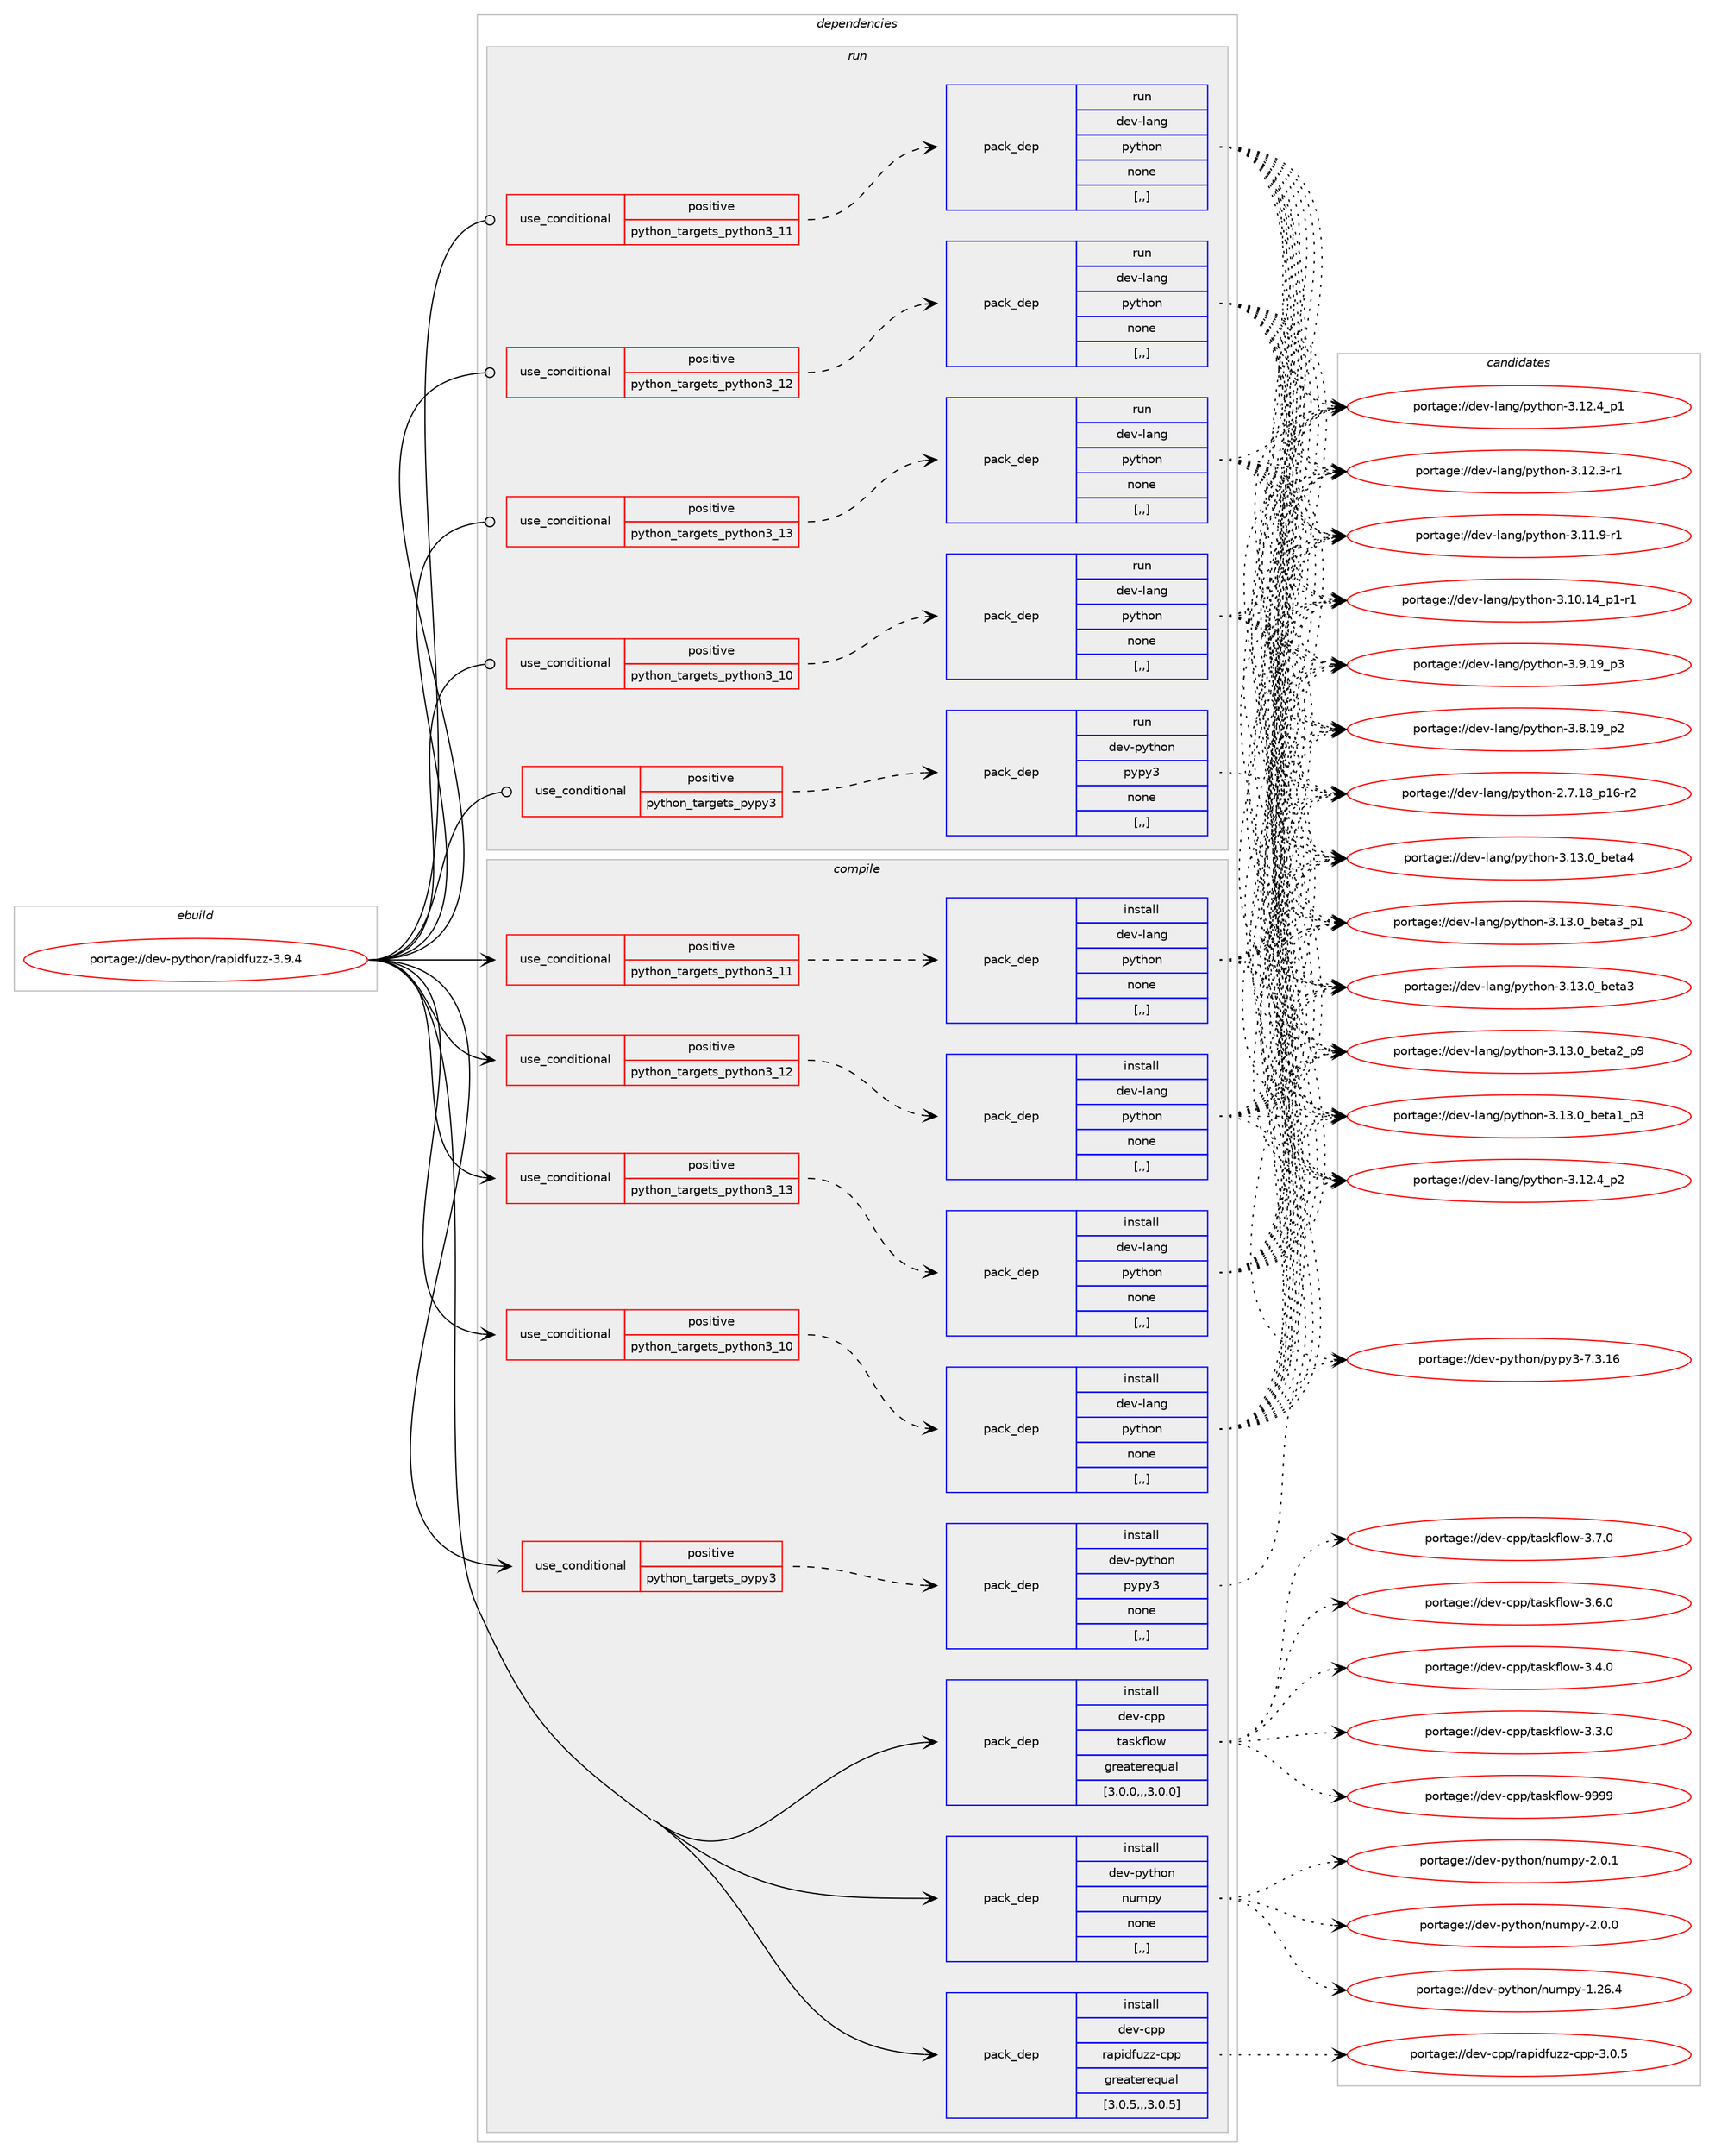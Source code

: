 digraph prolog {

# *************
# Graph options
# *************

newrank=true;
concentrate=true;
compound=true;
graph [rankdir=LR,fontname=Helvetica,fontsize=10,ranksep=1.5];#, ranksep=2.5, nodesep=0.2];
edge  [arrowhead=vee];
node  [fontname=Helvetica,fontsize=10];

# **********
# The ebuild
# **********

subgraph cluster_leftcol {
color=gray;
label=<<i>ebuild</i>>;
id [label="portage://dev-python/rapidfuzz-3.9.4", color=red, width=4, href="../dev-python/rapidfuzz-3.9.4.svg"];
}

# ****************
# The dependencies
# ****************

subgraph cluster_midcol {
color=gray;
label=<<i>dependencies</i>>;
subgraph cluster_compile {
fillcolor="#eeeeee";
style=filled;
label=<<i>compile</i>>;
subgraph cond38896 {
dependency161780 [label=<<TABLE BORDER="0" CELLBORDER="1" CELLSPACING="0" CELLPADDING="4"><TR><TD ROWSPAN="3" CELLPADDING="10">use_conditional</TD></TR><TR><TD>positive</TD></TR><TR><TD>python_targets_pypy3</TD></TR></TABLE>>, shape=none, color=red];
subgraph pack121611 {
dependency161781 [label=<<TABLE BORDER="0" CELLBORDER="1" CELLSPACING="0" CELLPADDING="4" WIDTH="220"><TR><TD ROWSPAN="6" CELLPADDING="30">pack_dep</TD></TR><TR><TD WIDTH="110">install</TD></TR><TR><TD>dev-python</TD></TR><TR><TD>pypy3</TD></TR><TR><TD>none</TD></TR><TR><TD>[,,]</TD></TR></TABLE>>, shape=none, color=blue];
}
dependency161780:e -> dependency161781:w [weight=20,style="dashed",arrowhead="vee"];
}
id:e -> dependency161780:w [weight=20,style="solid",arrowhead="vee"];
subgraph cond38897 {
dependency161782 [label=<<TABLE BORDER="0" CELLBORDER="1" CELLSPACING="0" CELLPADDING="4"><TR><TD ROWSPAN="3" CELLPADDING="10">use_conditional</TD></TR><TR><TD>positive</TD></TR><TR><TD>python_targets_python3_10</TD></TR></TABLE>>, shape=none, color=red];
subgraph pack121612 {
dependency161783 [label=<<TABLE BORDER="0" CELLBORDER="1" CELLSPACING="0" CELLPADDING="4" WIDTH="220"><TR><TD ROWSPAN="6" CELLPADDING="30">pack_dep</TD></TR><TR><TD WIDTH="110">install</TD></TR><TR><TD>dev-lang</TD></TR><TR><TD>python</TD></TR><TR><TD>none</TD></TR><TR><TD>[,,]</TD></TR></TABLE>>, shape=none, color=blue];
}
dependency161782:e -> dependency161783:w [weight=20,style="dashed",arrowhead="vee"];
}
id:e -> dependency161782:w [weight=20,style="solid",arrowhead="vee"];
subgraph cond38898 {
dependency161784 [label=<<TABLE BORDER="0" CELLBORDER="1" CELLSPACING="0" CELLPADDING="4"><TR><TD ROWSPAN="3" CELLPADDING="10">use_conditional</TD></TR><TR><TD>positive</TD></TR><TR><TD>python_targets_python3_11</TD></TR></TABLE>>, shape=none, color=red];
subgraph pack121613 {
dependency161785 [label=<<TABLE BORDER="0" CELLBORDER="1" CELLSPACING="0" CELLPADDING="4" WIDTH="220"><TR><TD ROWSPAN="6" CELLPADDING="30">pack_dep</TD></TR><TR><TD WIDTH="110">install</TD></TR><TR><TD>dev-lang</TD></TR><TR><TD>python</TD></TR><TR><TD>none</TD></TR><TR><TD>[,,]</TD></TR></TABLE>>, shape=none, color=blue];
}
dependency161784:e -> dependency161785:w [weight=20,style="dashed",arrowhead="vee"];
}
id:e -> dependency161784:w [weight=20,style="solid",arrowhead="vee"];
subgraph cond38899 {
dependency161786 [label=<<TABLE BORDER="0" CELLBORDER="1" CELLSPACING="0" CELLPADDING="4"><TR><TD ROWSPAN="3" CELLPADDING="10">use_conditional</TD></TR><TR><TD>positive</TD></TR><TR><TD>python_targets_python3_12</TD></TR></TABLE>>, shape=none, color=red];
subgraph pack121614 {
dependency161787 [label=<<TABLE BORDER="0" CELLBORDER="1" CELLSPACING="0" CELLPADDING="4" WIDTH="220"><TR><TD ROWSPAN="6" CELLPADDING="30">pack_dep</TD></TR><TR><TD WIDTH="110">install</TD></TR><TR><TD>dev-lang</TD></TR><TR><TD>python</TD></TR><TR><TD>none</TD></TR><TR><TD>[,,]</TD></TR></TABLE>>, shape=none, color=blue];
}
dependency161786:e -> dependency161787:w [weight=20,style="dashed",arrowhead="vee"];
}
id:e -> dependency161786:w [weight=20,style="solid",arrowhead="vee"];
subgraph cond38900 {
dependency161788 [label=<<TABLE BORDER="0" CELLBORDER="1" CELLSPACING="0" CELLPADDING="4"><TR><TD ROWSPAN="3" CELLPADDING="10">use_conditional</TD></TR><TR><TD>positive</TD></TR><TR><TD>python_targets_python3_13</TD></TR></TABLE>>, shape=none, color=red];
subgraph pack121615 {
dependency161789 [label=<<TABLE BORDER="0" CELLBORDER="1" CELLSPACING="0" CELLPADDING="4" WIDTH="220"><TR><TD ROWSPAN="6" CELLPADDING="30">pack_dep</TD></TR><TR><TD WIDTH="110">install</TD></TR><TR><TD>dev-lang</TD></TR><TR><TD>python</TD></TR><TR><TD>none</TD></TR><TR><TD>[,,]</TD></TR></TABLE>>, shape=none, color=blue];
}
dependency161788:e -> dependency161789:w [weight=20,style="dashed",arrowhead="vee"];
}
id:e -> dependency161788:w [weight=20,style="solid",arrowhead="vee"];
subgraph pack121616 {
dependency161790 [label=<<TABLE BORDER="0" CELLBORDER="1" CELLSPACING="0" CELLPADDING="4" WIDTH="220"><TR><TD ROWSPAN="6" CELLPADDING="30">pack_dep</TD></TR><TR><TD WIDTH="110">install</TD></TR><TR><TD>dev-cpp</TD></TR><TR><TD>rapidfuzz-cpp</TD></TR><TR><TD>greaterequal</TD></TR><TR><TD>[3.0.5,,,3.0.5]</TD></TR></TABLE>>, shape=none, color=blue];
}
id:e -> dependency161790:w [weight=20,style="solid",arrowhead="vee"];
subgraph pack121617 {
dependency161791 [label=<<TABLE BORDER="0" CELLBORDER="1" CELLSPACING="0" CELLPADDING="4" WIDTH="220"><TR><TD ROWSPAN="6" CELLPADDING="30">pack_dep</TD></TR><TR><TD WIDTH="110">install</TD></TR><TR><TD>dev-cpp</TD></TR><TR><TD>taskflow</TD></TR><TR><TD>greaterequal</TD></TR><TR><TD>[3.0.0,,,3.0.0]</TD></TR></TABLE>>, shape=none, color=blue];
}
id:e -> dependency161791:w [weight=20,style="solid",arrowhead="vee"];
subgraph pack121618 {
dependency161792 [label=<<TABLE BORDER="0" CELLBORDER="1" CELLSPACING="0" CELLPADDING="4" WIDTH="220"><TR><TD ROWSPAN="6" CELLPADDING="30">pack_dep</TD></TR><TR><TD WIDTH="110">install</TD></TR><TR><TD>dev-python</TD></TR><TR><TD>numpy</TD></TR><TR><TD>none</TD></TR><TR><TD>[,,]</TD></TR></TABLE>>, shape=none, color=blue];
}
id:e -> dependency161792:w [weight=20,style="solid",arrowhead="vee"];
}
subgraph cluster_compileandrun {
fillcolor="#eeeeee";
style=filled;
label=<<i>compile and run</i>>;
}
subgraph cluster_run {
fillcolor="#eeeeee";
style=filled;
label=<<i>run</i>>;
subgraph cond38901 {
dependency161793 [label=<<TABLE BORDER="0" CELLBORDER="1" CELLSPACING="0" CELLPADDING="4"><TR><TD ROWSPAN="3" CELLPADDING="10">use_conditional</TD></TR><TR><TD>positive</TD></TR><TR><TD>python_targets_pypy3</TD></TR></TABLE>>, shape=none, color=red];
subgraph pack121619 {
dependency161794 [label=<<TABLE BORDER="0" CELLBORDER="1" CELLSPACING="0" CELLPADDING="4" WIDTH="220"><TR><TD ROWSPAN="6" CELLPADDING="30">pack_dep</TD></TR><TR><TD WIDTH="110">run</TD></TR><TR><TD>dev-python</TD></TR><TR><TD>pypy3</TD></TR><TR><TD>none</TD></TR><TR><TD>[,,]</TD></TR></TABLE>>, shape=none, color=blue];
}
dependency161793:e -> dependency161794:w [weight=20,style="dashed",arrowhead="vee"];
}
id:e -> dependency161793:w [weight=20,style="solid",arrowhead="odot"];
subgraph cond38902 {
dependency161795 [label=<<TABLE BORDER="0" CELLBORDER="1" CELLSPACING="0" CELLPADDING="4"><TR><TD ROWSPAN="3" CELLPADDING="10">use_conditional</TD></TR><TR><TD>positive</TD></TR><TR><TD>python_targets_python3_10</TD></TR></TABLE>>, shape=none, color=red];
subgraph pack121620 {
dependency161796 [label=<<TABLE BORDER="0" CELLBORDER="1" CELLSPACING="0" CELLPADDING="4" WIDTH="220"><TR><TD ROWSPAN="6" CELLPADDING="30">pack_dep</TD></TR><TR><TD WIDTH="110">run</TD></TR><TR><TD>dev-lang</TD></TR><TR><TD>python</TD></TR><TR><TD>none</TD></TR><TR><TD>[,,]</TD></TR></TABLE>>, shape=none, color=blue];
}
dependency161795:e -> dependency161796:w [weight=20,style="dashed",arrowhead="vee"];
}
id:e -> dependency161795:w [weight=20,style="solid",arrowhead="odot"];
subgraph cond38903 {
dependency161797 [label=<<TABLE BORDER="0" CELLBORDER="1" CELLSPACING="0" CELLPADDING="4"><TR><TD ROWSPAN="3" CELLPADDING="10">use_conditional</TD></TR><TR><TD>positive</TD></TR><TR><TD>python_targets_python3_11</TD></TR></TABLE>>, shape=none, color=red];
subgraph pack121621 {
dependency161798 [label=<<TABLE BORDER="0" CELLBORDER="1" CELLSPACING="0" CELLPADDING="4" WIDTH="220"><TR><TD ROWSPAN="6" CELLPADDING="30">pack_dep</TD></TR><TR><TD WIDTH="110">run</TD></TR><TR><TD>dev-lang</TD></TR><TR><TD>python</TD></TR><TR><TD>none</TD></TR><TR><TD>[,,]</TD></TR></TABLE>>, shape=none, color=blue];
}
dependency161797:e -> dependency161798:w [weight=20,style="dashed",arrowhead="vee"];
}
id:e -> dependency161797:w [weight=20,style="solid",arrowhead="odot"];
subgraph cond38904 {
dependency161799 [label=<<TABLE BORDER="0" CELLBORDER="1" CELLSPACING="0" CELLPADDING="4"><TR><TD ROWSPAN="3" CELLPADDING="10">use_conditional</TD></TR><TR><TD>positive</TD></TR><TR><TD>python_targets_python3_12</TD></TR></TABLE>>, shape=none, color=red];
subgraph pack121622 {
dependency161800 [label=<<TABLE BORDER="0" CELLBORDER="1" CELLSPACING="0" CELLPADDING="4" WIDTH="220"><TR><TD ROWSPAN="6" CELLPADDING="30">pack_dep</TD></TR><TR><TD WIDTH="110">run</TD></TR><TR><TD>dev-lang</TD></TR><TR><TD>python</TD></TR><TR><TD>none</TD></TR><TR><TD>[,,]</TD></TR></TABLE>>, shape=none, color=blue];
}
dependency161799:e -> dependency161800:w [weight=20,style="dashed",arrowhead="vee"];
}
id:e -> dependency161799:w [weight=20,style="solid",arrowhead="odot"];
subgraph cond38905 {
dependency161801 [label=<<TABLE BORDER="0" CELLBORDER="1" CELLSPACING="0" CELLPADDING="4"><TR><TD ROWSPAN="3" CELLPADDING="10">use_conditional</TD></TR><TR><TD>positive</TD></TR><TR><TD>python_targets_python3_13</TD></TR></TABLE>>, shape=none, color=red];
subgraph pack121623 {
dependency161802 [label=<<TABLE BORDER="0" CELLBORDER="1" CELLSPACING="0" CELLPADDING="4" WIDTH="220"><TR><TD ROWSPAN="6" CELLPADDING="30">pack_dep</TD></TR><TR><TD WIDTH="110">run</TD></TR><TR><TD>dev-lang</TD></TR><TR><TD>python</TD></TR><TR><TD>none</TD></TR><TR><TD>[,,]</TD></TR></TABLE>>, shape=none, color=blue];
}
dependency161801:e -> dependency161802:w [weight=20,style="dashed",arrowhead="vee"];
}
id:e -> dependency161801:w [weight=20,style="solid",arrowhead="odot"];
}
}

# **************
# The candidates
# **************

subgraph cluster_choices {
rank=same;
color=gray;
label=<<i>candidates</i>>;

subgraph choice121611 {
color=black;
nodesep=1;
choice10010111845112121116104111110471121211121215145554651464954 [label="portage://dev-python/pypy3-7.3.16", color=red, width=4,href="../dev-python/pypy3-7.3.16.svg"];
dependency161781:e -> choice10010111845112121116104111110471121211121215145554651464954:w [style=dotted,weight="100"];
}
subgraph choice121612 {
color=black;
nodesep=1;
choice1001011184510897110103471121211161041111104551464951464895981011169752 [label="portage://dev-lang/python-3.13.0_beta4", color=red, width=4,href="../dev-lang/python-3.13.0_beta4.svg"];
choice10010111845108971101034711212111610411111045514649514648959810111697519511249 [label="portage://dev-lang/python-3.13.0_beta3_p1", color=red, width=4,href="../dev-lang/python-3.13.0_beta3_p1.svg"];
choice1001011184510897110103471121211161041111104551464951464895981011169751 [label="portage://dev-lang/python-3.13.0_beta3", color=red, width=4,href="../dev-lang/python-3.13.0_beta3.svg"];
choice10010111845108971101034711212111610411111045514649514648959810111697509511257 [label="portage://dev-lang/python-3.13.0_beta2_p9", color=red, width=4,href="../dev-lang/python-3.13.0_beta2_p9.svg"];
choice10010111845108971101034711212111610411111045514649514648959810111697499511251 [label="portage://dev-lang/python-3.13.0_beta1_p3", color=red, width=4,href="../dev-lang/python-3.13.0_beta1_p3.svg"];
choice100101118451089711010347112121116104111110455146495046529511250 [label="portage://dev-lang/python-3.12.4_p2", color=red, width=4,href="../dev-lang/python-3.12.4_p2.svg"];
choice100101118451089711010347112121116104111110455146495046529511249 [label="portage://dev-lang/python-3.12.4_p1", color=red, width=4,href="../dev-lang/python-3.12.4_p1.svg"];
choice100101118451089711010347112121116104111110455146495046514511449 [label="portage://dev-lang/python-3.12.3-r1", color=red, width=4,href="../dev-lang/python-3.12.3-r1.svg"];
choice100101118451089711010347112121116104111110455146494946574511449 [label="portage://dev-lang/python-3.11.9-r1", color=red, width=4,href="../dev-lang/python-3.11.9-r1.svg"];
choice100101118451089711010347112121116104111110455146494846495295112494511449 [label="portage://dev-lang/python-3.10.14_p1-r1", color=red, width=4,href="../dev-lang/python-3.10.14_p1-r1.svg"];
choice100101118451089711010347112121116104111110455146574649579511251 [label="portage://dev-lang/python-3.9.19_p3", color=red, width=4,href="../dev-lang/python-3.9.19_p3.svg"];
choice100101118451089711010347112121116104111110455146564649579511250 [label="portage://dev-lang/python-3.8.19_p2", color=red, width=4,href="../dev-lang/python-3.8.19_p2.svg"];
choice100101118451089711010347112121116104111110455046554649569511249544511450 [label="portage://dev-lang/python-2.7.18_p16-r2", color=red, width=4,href="../dev-lang/python-2.7.18_p16-r2.svg"];
dependency161783:e -> choice1001011184510897110103471121211161041111104551464951464895981011169752:w [style=dotted,weight="100"];
dependency161783:e -> choice10010111845108971101034711212111610411111045514649514648959810111697519511249:w [style=dotted,weight="100"];
dependency161783:e -> choice1001011184510897110103471121211161041111104551464951464895981011169751:w [style=dotted,weight="100"];
dependency161783:e -> choice10010111845108971101034711212111610411111045514649514648959810111697509511257:w [style=dotted,weight="100"];
dependency161783:e -> choice10010111845108971101034711212111610411111045514649514648959810111697499511251:w [style=dotted,weight="100"];
dependency161783:e -> choice100101118451089711010347112121116104111110455146495046529511250:w [style=dotted,weight="100"];
dependency161783:e -> choice100101118451089711010347112121116104111110455146495046529511249:w [style=dotted,weight="100"];
dependency161783:e -> choice100101118451089711010347112121116104111110455146495046514511449:w [style=dotted,weight="100"];
dependency161783:e -> choice100101118451089711010347112121116104111110455146494946574511449:w [style=dotted,weight="100"];
dependency161783:e -> choice100101118451089711010347112121116104111110455146494846495295112494511449:w [style=dotted,weight="100"];
dependency161783:e -> choice100101118451089711010347112121116104111110455146574649579511251:w [style=dotted,weight="100"];
dependency161783:e -> choice100101118451089711010347112121116104111110455146564649579511250:w [style=dotted,weight="100"];
dependency161783:e -> choice100101118451089711010347112121116104111110455046554649569511249544511450:w [style=dotted,weight="100"];
}
subgraph choice121613 {
color=black;
nodesep=1;
choice1001011184510897110103471121211161041111104551464951464895981011169752 [label="portage://dev-lang/python-3.13.0_beta4", color=red, width=4,href="../dev-lang/python-3.13.0_beta4.svg"];
choice10010111845108971101034711212111610411111045514649514648959810111697519511249 [label="portage://dev-lang/python-3.13.0_beta3_p1", color=red, width=4,href="../dev-lang/python-3.13.0_beta3_p1.svg"];
choice1001011184510897110103471121211161041111104551464951464895981011169751 [label="portage://dev-lang/python-3.13.0_beta3", color=red, width=4,href="../dev-lang/python-3.13.0_beta3.svg"];
choice10010111845108971101034711212111610411111045514649514648959810111697509511257 [label="portage://dev-lang/python-3.13.0_beta2_p9", color=red, width=4,href="../dev-lang/python-3.13.0_beta2_p9.svg"];
choice10010111845108971101034711212111610411111045514649514648959810111697499511251 [label="portage://dev-lang/python-3.13.0_beta1_p3", color=red, width=4,href="../dev-lang/python-3.13.0_beta1_p3.svg"];
choice100101118451089711010347112121116104111110455146495046529511250 [label="portage://dev-lang/python-3.12.4_p2", color=red, width=4,href="../dev-lang/python-3.12.4_p2.svg"];
choice100101118451089711010347112121116104111110455146495046529511249 [label="portage://dev-lang/python-3.12.4_p1", color=red, width=4,href="../dev-lang/python-3.12.4_p1.svg"];
choice100101118451089711010347112121116104111110455146495046514511449 [label="portage://dev-lang/python-3.12.3-r1", color=red, width=4,href="../dev-lang/python-3.12.3-r1.svg"];
choice100101118451089711010347112121116104111110455146494946574511449 [label="portage://dev-lang/python-3.11.9-r1", color=red, width=4,href="../dev-lang/python-3.11.9-r1.svg"];
choice100101118451089711010347112121116104111110455146494846495295112494511449 [label="portage://dev-lang/python-3.10.14_p1-r1", color=red, width=4,href="../dev-lang/python-3.10.14_p1-r1.svg"];
choice100101118451089711010347112121116104111110455146574649579511251 [label="portage://dev-lang/python-3.9.19_p3", color=red, width=4,href="../dev-lang/python-3.9.19_p3.svg"];
choice100101118451089711010347112121116104111110455146564649579511250 [label="portage://dev-lang/python-3.8.19_p2", color=red, width=4,href="../dev-lang/python-3.8.19_p2.svg"];
choice100101118451089711010347112121116104111110455046554649569511249544511450 [label="portage://dev-lang/python-2.7.18_p16-r2", color=red, width=4,href="../dev-lang/python-2.7.18_p16-r2.svg"];
dependency161785:e -> choice1001011184510897110103471121211161041111104551464951464895981011169752:w [style=dotted,weight="100"];
dependency161785:e -> choice10010111845108971101034711212111610411111045514649514648959810111697519511249:w [style=dotted,weight="100"];
dependency161785:e -> choice1001011184510897110103471121211161041111104551464951464895981011169751:w [style=dotted,weight="100"];
dependency161785:e -> choice10010111845108971101034711212111610411111045514649514648959810111697509511257:w [style=dotted,weight="100"];
dependency161785:e -> choice10010111845108971101034711212111610411111045514649514648959810111697499511251:w [style=dotted,weight="100"];
dependency161785:e -> choice100101118451089711010347112121116104111110455146495046529511250:w [style=dotted,weight="100"];
dependency161785:e -> choice100101118451089711010347112121116104111110455146495046529511249:w [style=dotted,weight="100"];
dependency161785:e -> choice100101118451089711010347112121116104111110455146495046514511449:w [style=dotted,weight="100"];
dependency161785:e -> choice100101118451089711010347112121116104111110455146494946574511449:w [style=dotted,weight="100"];
dependency161785:e -> choice100101118451089711010347112121116104111110455146494846495295112494511449:w [style=dotted,weight="100"];
dependency161785:e -> choice100101118451089711010347112121116104111110455146574649579511251:w [style=dotted,weight="100"];
dependency161785:e -> choice100101118451089711010347112121116104111110455146564649579511250:w [style=dotted,weight="100"];
dependency161785:e -> choice100101118451089711010347112121116104111110455046554649569511249544511450:w [style=dotted,weight="100"];
}
subgraph choice121614 {
color=black;
nodesep=1;
choice1001011184510897110103471121211161041111104551464951464895981011169752 [label="portage://dev-lang/python-3.13.0_beta4", color=red, width=4,href="../dev-lang/python-3.13.0_beta4.svg"];
choice10010111845108971101034711212111610411111045514649514648959810111697519511249 [label="portage://dev-lang/python-3.13.0_beta3_p1", color=red, width=4,href="../dev-lang/python-3.13.0_beta3_p1.svg"];
choice1001011184510897110103471121211161041111104551464951464895981011169751 [label="portage://dev-lang/python-3.13.0_beta3", color=red, width=4,href="../dev-lang/python-3.13.0_beta3.svg"];
choice10010111845108971101034711212111610411111045514649514648959810111697509511257 [label="portage://dev-lang/python-3.13.0_beta2_p9", color=red, width=4,href="../dev-lang/python-3.13.0_beta2_p9.svg"];
choice10010111845108971101034711212111610411111045514649514648959810111697499511251 [label="portage://dev-lang/python-3.13.0_beta1_p3", color=red, width=4,href="../dev-lang/python-3.13.0_beta1_p3.svg"];
choice100101118451089711010347112121116104111110455146495046529511250 [label="portage://dev-lang/python-3.12.4_p2", color=red, width=4,href="../dev-lang/python-3.12.4_p2.svg"];
choice100101118451089711010347112121116104111110455146495046529511249 [label="portage://dev-lang/python-3.12.4_p1", color=red, width=4,href="../dev-lang/python-3.12.4_p1.svg"];
choice100101118451089711010347112121116104111110455146495046514511449 [label="portage://dev-lang/python-3.12.3-r1", color=red, width=4,href="../dev-lang/python-3.12.3-r1.svg"];
choice100101118451089711010347112121116104111110455146494946574511449 [label="portage://dev-lang/python-3.11.9-r1", color=red, width=4,href="../dev-lang/python-3.11.9-r1.svg"];
choice100101118451089711010347112121116104111110455146494846495295112494511449 [label="portage://dev-lang/python-3.10.14_p1-r1", color=red, width=4,href="../dev-lang/python-3.10.14_p1-r1.svg"];
choice100101118451089711010347112121116104111110455146574649579511251 [label="portage://dev-lang/python-3.9.19_p3", color=red, width=4,href="../dev-lang/python-3.9.19_p3.svg"];
choice100101118451089711010347112121116104111110455146564649579511250 [label="portage://dev-lang/python-3.8.19_p2", color=red, width=4,href="../dev-lang/python-3.8.19_p2.svg"];
choice100101118451089711010347112121116104111110455046554649569511249544511450 [label="portage://dev-lang/python-2.7.18_p16-r2", color=red, width=4,href="../dev-lang/python-2.7.18_p16-r2.svg"];
dependency161787:e -> choice1001011184510897110103471121211161041111104551464951464895981011169752:w [style=dotted,weight="100"];
dependency161787:e -> choice10010111845108971101034711212111610411111045514649514648959810111697519511249:w [style=dotted,weight="100"];
dependency161787:e -> choice1001011184510897110103471121211161041111104551464951464895981011169751:w [style=dotted,weight="100"];
dependency161787:e -> choice10010111845108971101034711212111610411111045514649514648959810111697509511257:w [style=dotted,weight="100"];
dependency161787:e -> choice10010111845108971101034711212111610411111045514649514648959810111697499511251:w [style=dotted,weight="100"];
dependency161787:e -> choice100101118451089711010347112121116104111110455146495046529511250:w [style=dotted,weight="100"];
dependency161787:e -> choice100101118451089711010347112121116104111110455146495046529511249:w [style=dotted,weight="100"];
dependency161787:e -> choice100101118451089711010347112121116104111110455146495046514511449:w [style=dotted,weight="100"];
dependency161787:e -> choice100101118451089711010347112121116104111110455146494946574511449:w [style=dotted,weight="100"];
dependency161787:e -> choice100101118451089711010347112121116104111110455146494846495295112494511449:w [style=dotted,weight="100"];
dependency161787:e -> choice100101118451089711010347112121116104111110455146574649579511251:w [style=dotted,weight="100"];
dependency161787:e -> choice100101118451089711010347112121116104111110455146564649579511250:w [style=dotted,weight="100"];
dependency161787:e -> choice100101118451089711010347112121116104111110455046554649569511249544511450:w [style=dotted,weight="100"];
}
subgraph choice121615 {
color=black;
nodesep=1;
choice1001011184510897110103471121211161041111104551464951464895981011169752 [label="portage://dev-lang/python-3.13.0_beta4", color=red, width=4,href="../dev-lang/python-3.13.0_beta4.svg"];
choice10010111845108971101034711212111610411111045514649514648959810111697519511249 [label="portage://dev-lang/python-3.13.0_beta3_p1", color=red, width=4,href="../dev-lang/python-3.13.0_beta3_p1.svg"];
choice1001011184510897110103471121211161041111104551464951464895981011169751 [label="portage://dev-lang/python-3.13.0_beta3", color=red, width=4,href="../dev-lang/python-3.13.0_beta3.svg"];
choice10010111845108971101034711212111610411111045514649514648959810111697509511257 [label="portage://dev-lang/python-3.13.0_beta2_p9", color=red, width=4,href="../dev-lang/python-3.13.0_beta2_p9.svg"];
choice10010111845108971101034711212111610411111045514649514648959810111697499511251 [label="portage://dev-lang/python-3.13.0_beta1_p3", color=red, width=4,href="../dev-lang/python-3.13.0_beta1_p3.svg"];
choice100101118451089711010347112121116104111110455146495046529511250 [label="portage://dev-lang/python-3.12.4_p2", color=red, width=4,href="../dev-lang/python-3.12.4_p2.svg"];
choice100101118451089711010347112121116104111110455146495046529511249 [label="portage://dev-lang/python-3.12.4_p1", color=red, width=4,href="../dev-lang/python-3.12.4_p1.svg"];
choice100101118451089711010347112121116104111110455146495046514511449 [label="portage://dev-lang/python-3.12.3-r1", color=red, width=4,href="../dev-lang/python-3.12.3-r1.svg"];
choice100101118451089711010347112121116104111110455146494946574511449 [label="portage://dev-lang/python-3.11.9-r1", color=red, width=4,href="../dev-lang/python-3.11.9-r1.svg"];
choice100101118451089711010347112121116104111110455146494846495295112494511449 [label="portage://dev-lang/python-3.10.14_p1-r1", color=red, width=4,href="../dev-lang/python-3.10.14_p1-r1.svg"];
choice100101118451089711010347112121116104111110455146574649579511251 [label="portage://dev-lang/python-3.9.19_p3", color=red, width=4,href="../dev-lang/python-3.9.19_p3.svg"];
choice100101118451089711010347112121116104111110455146564649579511250 [label="portage://dev-lang/python-3.8.19_p2", color=red, width=4,href="../dev-lang/python-3.8.19_p2.svg"];
choice100101118451089711010347112121116104111110455046554649569511249544511450 [label="portage://dev-lang/python-2.7.18_p16-r2", color=red, width=4,href="../dev-lang/python-2.7.18_p16-r2.svg"];
dependency161789:e -> choice1001011184510897110103471121211161041111104551464951464895981011169752:w [style=dotted,weight="100"];
dependency161789:e -> choice10010111845108971101034711212111610411111045514649514648959810111697519511249:w [style=dotted,weight="100"];
dependency161789:e -> choice1001011184510897110103471121211161041111104551464951464895981011169751:w [style=dotted,weight="100"];
dependency161789:e -> choice10010111845108971101034711212111610411111045514649514648959810111697509511257:w [style=dotted,weight="100"];
dependency161789:e -> choice10010111845108971101034711212111610411111045514649514648959810111697499511251:w [style=dotted,weight="100"];
dependency161789:e -> choice100101118451089711010347112121116104111110455146495046529511250:w [style=dotted,weight="100"];
dependency161789:e -> choice100101118451089711010347112121116104111110455146495046529511249:w [style=dotted,weight="100"];
dependency161789:e -> choice100101118451089711010347112121116104111110455146495046514511449:w [style=dotted,weight="100"];
dependency161789:e -> choice100101118451089711010347112121116104111110455146494946574511449:w [style=dotted,weight="100"];
dependency161789:e -> choice100101118451089711010347112121116104111110455146494846495295112494511449:w [style=dotted,weight="100"];
dependency161789:e -> choice100101118451089711010347112121116104111110455146574649579511251:w [style=dotted,weight="100"];
dependency161789:e -> choice100101118451089711010347112121116104111110455146564649579511250:w [style=dotted,weight="100"];
dependency161789:e -> choice100101118451089711010347112121116104111110455046554649569511249544511450:w [style=dotted,weight="100"];
}
subgraph choice121616 {
color=black;
nodesep=1;
choice100101118459911211247114971121051001021171221224599112112455146484653 [label="portage://dev-cpp/rapidfuzz-cpp-3.0.5", color=red, width=4,href="../dev-cpp/rapidfuzz-cpp-3.0.5.svg"];
dependency161790:e -> choice100101118459911211247114971121051001021171221224599112112455146484653:w [style=dotted,weight="100"];
}
subgraph choice121617 {
color=black;
nodesep=1;
choice100101118459911211247116971151071021081111194557575757 [label="portage://dev-cpp/taskflow-9999", color=red, width=4,href="../dev-cpp/taskflow-9999.svg"];
choice10010111845991121124711697115107102108111119455146554648 [label="portage://dev-cpp/taskflow-3.7.0", color=red, width=4,href="../dev-cpp/taskflow-3.7.0.svg"];
choice10010111845991121124711697115107102108111119455146544648 [label="portage://dev-cpp/taskflow-3.6.0", color=red, width=4,href="../dev-cpp/taskflow-3.6.0.svg"];
choice10010111845991121124711697115107102108111119455146524648 [label="portage://dev-cpp/taskflow-3.4.0", color=red, width=4,href="../dev-cpp/taskflow-3.4.0.svg"];
choice10010111845991121124711697115107102108111119455146514648 [label="portage://dev-cpp/taskflow-3.3.0", color=red, width=4,href="../dev-cpp/taskflow-3.3.0.svg"];
dependency161791:e -> choice100101118459911211247116971151071021081111194557575757:w [style=dotted,weight="100"];
dependency161791:e -> choice10010111845991121124711697115107102108111119455146554648:w [style=dotted,weight="100"];
dependency161791:e -> choice10010111845991121124711697115107102108111119455146544648:w [style=dotted,weight="100"];
dependency161791:e -> choice10010111845991121124711697115107102108111119455146524648:w [style=dotted,weight="100"];
dependency161791:e -> choice10010111845991121124711697115107102108111119455146514648:w [style=dotted,weight="100"];
}
subgraph choice121618 {
color=black;
nodesep=1;
choice1001011184511212111610411111047110117109112121455046484649 [label="portage://dev-python/numpy-2.0.1", color=red, width=4,href="../dev-python/numpy-2.0.1.svg"];
choice1001011184511212111610411111047110117109112121455046484648 [label="portage://dev-python/numpy-2.0.0", color=red, width=4,href="../dev-python/numpy-2.0.0.svg"];
choice100101118451121211161041111104711011710911212145494650544652 [label="portage://dev-python/numpy-1.26.4", color=red, width=4,href="../dev-python/numpy-1.26.4.svg"];
dependency161792:e -> choice1001011184511212111610411111047110117109112121455046484649:w [style=dotted,weight="100"];
dependency161792:e -> choice1001011184511212111610411111047110117109112121455046484648:w [style=dotted,weight="100"];
dependency161792:e -> choice100101118451121211161041111104711011710911212145494650544652:w [style=dotted,weight="100"];
}
subgraph choice121619 {
color=black;
nodesep=1;
choice10010111845112121116104111110471121211121215145554651464954 [label="portage://dev-python/pypy3-7.3.16", color=red, width=4,href="../dev-python/pypy3-7.3.16.svg"];
dependency161794:e -> choice10010111845112121116104111110471121211121215145554651464954:w [style=dotted,weight="100"];
}
subgraph choice121620 {
color=black;
nodesep=1;
choice1001011184510897110103471121211161041111104551464951464895981011169752 [label="portage://dev-lang/python-3.13.0_beta4", color=red, width=4,href="../dev-lang/python-3.13.0_beta4.svg"];
choice10010111845108971101034711212111610411111045514649514648959810111697519511249 [label="portage://dev-lang/python-3.13.0_beta3_p1", color=red, width=4,href="../dev-lang/python-3.13.0_beta3_p1.svg"];
choice1001011184510897110103471121211161041111104551464951464895981011169751 [label="portage://dev-lang/python-3.13.0_beta3", color=red, width=4,href="../dev-lang/python-3.13.0_beta3.svg"];
choice10010111845108971101034711212111610411111045514649514648959810111697509511257 [label="portage://dev-lang/python-3.13.0_beta2_p9", color=red, width=4,href="../dev-lang/python-3.13.0_beta2_p9.svg"];
choice10010111845108971101034711212111610411111045514649514648959810111697499511251 [label="portage://dev-lang/python-3.13.0_beta1_p3", color=red, width=4,href="../dev-lang/python-3.13.0_beta1_p3.svg"];
choice100101118451089711010347112121116104111110455146495046529511250 [label="portage://dev-lang/python-3.12.4_p2", color=red, width=4,href="../dev-lang/python-3.12.4_p2.svg"];
choice100101118451089711010347112121116104111110455146495046529511249 [label="portage://dev-lang/python-3.12.4_p1", color=red, width=4,href="../dev-lang/python-3.12.4_p1.svg"];
choice100101118451089711010347112121116104111110455146495046514511449 [label="portage://dev-lang/python-3.12.3-r1", color=red, width=4,href="../dev-lang/python-3.12.3-r1.svg"];
choice100101118451089711010347112121116104111110455146494946574511449 [label="portage://dev-lang/python-3.11.9-r1", color=red, width=4,href="../dev-lang/python-3.11.9-r1.svg"];
choice100101118451089711010347112121116104111110455146494846495295112494511449 [label="portage://dev-lang/python-3.10.14_p1-r1", color=red, width=4,href="../dev-lang/python-3.10.14_p1-r1.svg"];
choice100101118451089711010347112121116104111110455146574649579511251 [label="portage://dev-lang/python-3.9.19_p3", color=red, width=4,href="../dev-lang/python-3.9.19_p3.svg"];
choice100101118451089711010347112121116104111110455146564649579511250 [label="portage://dev-lang/python-3.8.19_p2", color=red, width=4,href="../dev-lang/python-3.8.19_p2.svg"];
choice100101118451089711010347112121116104111110455046554649569511249544511450 [label="portage://dev-lang/python-2.7.18_p16-r2", color=red, width=4,href="../dev-lang/python-2.7.18_p16-r2.svg"];
dependency161796:e -> choice1001011184510897110103471121211161041111104551464951464895981011169752:w [style=dotted,weight="100"];
dependency161796:e -> choice10010111845108971101034711212111610411111045514649514648959810111697519511249:w [style=dotted,weight="100"];
dependency161796:e -> choice1001011184510897110103471121211161041111104551464951464895981011169751:w [style=dotted,weight="100"];
dependency161796:e -> choice10010111845108971101034711212111610411111045514649514648959810111697509511257:w [style=dotted,weight="100"];
dependency161796:e -> choice10010111845108971101034711212111610411111045514649514648959810111697499511251:w [style=dotted,weight="100"];
dependency161796:e -> choice100101118451089711010347112121116104111110455146495046529511250:w [style=dotted,weight="100"];
dependency161796:e -> choice100101118451089711010347112121116104111110455146495046529511249:w [style=dotted,weight="100"];
dependency161796:e -> choice100101118451089711010347112121116104111110455146495046514511449:w [style=dotted,weight="100"];
dependency161796:e -> choice100101118451089711010347112121116104111110455146494946574511449:w [style=dotted,weight="100"];
dependency161796:e -> choice100101118451089711010347112121116104111110455146494846495295112494511449:w [style=dotted,weight="100"];
dependency161796:e -> choice100101118451089711010347112121116104111110455146574649579511251:w [style=dotted,weight="100"];
dependency161796:e -> choice100101118451089711010347112121116104111110455146564649579511250:w [style=dotted,weight="100"];
dependency161796:e -> choice100101118451089711010347112121116104111110455046554649569511249544511450:w [style=dotted,weight="100"];
}
subgraph choice121621 {
color=black;
nodesep=1;
choice1001011184510897110103471121211161041111104551464951464895981011169752 [label="portage://dev-lang/python-3.13.0_beta4", color=red, width=4,href="../dev-lang/python-3.13.0_beta4.svg"];
choice10010111845108971101034711212111610411111045514649514648959810111697519511249 [label="portage://dev-lang/python-3.13.0_beta3_p1", color=red, width=4,href="../dev-lang/python-3.13.0_beta3_p1.svg"];
choice1001011184510897110103471121211161041111104551464951464895981011169751 [label="portage://dev-lang/python-3.13.0_beta3", color=red, width=4,href="../dev-lang/python-3.13.0_beta3.svg"];
choice10010111845108971101034711212111610411111045514649514648959810111697509511257 [label="portage://dev-lang/python-3.13.0_beta2_p9", color=red, width=4,href="../dev-lang/python-3.13.0_beta2_p9.svg"];
choice10010111845108971101034711212111610411111045514649514648959810111697499511251 [label="portage://dev-lang/python-3.13.0_beta1_p3", color=red, width=4,href="../dev-lang/python-3.13.0_beta1_p3.svg"];
choice100101118451089711010347112121116104111110455146495046529511250 [label="portage://dev-lang/python-3.12.4_p2", color=red, width=4,href="../dev-lang/python-3.12.4_p2.svg"];
choice100101118451089711010347112121116104111110455146495046529511249 [label="portage://dev-lang/python-3.12.4_p1", color=red, width=4,href="../dev-lang/python-3.12.4_p1.svg"];
choice100101118451089711010347112121116104111110455146495046514511449 [label="portage://dev-lang/python-3.12.3-r1", color=red, width=4,href="../dev-lang/python-3.12.3-r1.svg"];
choice100101118451089711010347112121116104111110455146494946574511449 [label="portage://dev-lang/python-3.11.9-r1", color=red, width=4,href="../dev-lang/python-3.11.9-r1.svg"];
choice100101118451089711010347112121116104111110455146494846495295112494511449 [label="portage://dev-lang/python-3.10.14_p1-r1", color=red, width=4,href="../dev-lang/python-3.10.14_p1-r1.svg"];
choice100101118451089711010347112121116104111110455146574649579511251 [label="portage://dev-lang/python-3.9.19_p3", color=red, width=4,href="../dev-lang/python-3.9.19_p3.svg"];
choice100101118451089711010347112121116104111110455146564649579511250 [label="portage://dev-lang/python-3.8.19_p2", color=red, width=4,href="../dev-lang/python-3.8.19_p2.svg"];
choice100101118451089711010347112121116104111110455046554649569511249544511450 [label="portage://dev-lang/python-2.7.18_p16-r2", color=red, width=4,href="../dev-lang/python-2.7.18_p16-r2.svg"];
dependency161798:e -> choice1001011184510897110103471121211161041111104551464951464895981011169752:w [style=dotted,weight="100"];
dependency161798:e -> choice10010111845108971101034711212111610411111045514649514648959810111697519511249:w [style=dotted,weight="100"];
dependency161798:e -> choice1001011184510897110103471121211161041111104551464951464895981011169751:w [style=dotted,weight="100"];
dependency161798:e -> choice10010111845108971101034711212111610411111045514649514648959810111697509511257:w [style=dotted,weight="100"];
dependency161798:e -> choice10010111845108971101034711212111610411111045514649514648959810111697499511251:w [style=dotted,weight="100"];
dependency161798:e -> choice100101118451089711010347112121116104111110455146495046529511250:w [style=dotted,weight="100"];
dependency161798:e -> choice100101118451089711010347112121116104111110455146495046529511249:w [style=dotted,weight="100"];
dependency161798:e -> choice100101118451089711010347112121116104111110455146495046514511449:w [style=dotted,weight="100"];
dependency161798:e -> choice100101118451089711010347112121116104111110455146494946574511449:w [style=dotted,weight="100"];
dependency161798:e -> choice100101118451089711010347112121116104111110455146494846495295112494511449:w [style=dotted,weight="100"];
dependency161798:e -> choice100101118451089711010347112121116104111110455146574649579511251:w [style=dotted,weight="100"];
dependency161798:e -> choice100101118451089711010347112121116104111110455146564649579511250:w [style=dotted,weight="100"];
dependency161798:e -> choice100101118451089711010347112121116104111110455046554649569511249544511450:w [style=dotted,weight="100"];
}
subgraph choice121622 {
color=black;
nodesep=1;
choice1001011184510897110103471121211161041111104551464951464895981011169752 [label="portage://dev-lang/python-3.13.0_beta4", color=red, width=4,href="../dev-lang/python-3.13.0_beta4.svg"];
choice10010111845108971101034711212111610411111045514649514648959810111697519511249 [label="portage://dev-lang/python-3.13.0_beta3_p1", color=red, width=4,href="../dev-lang/python-3.13.0_beta3_p1.svg"];
choice1001011184510897110103471121211161041111104551464951464895981011169751 [label="portage://dev-lang/python-3.13.0_beta3", color=red, width=4,href="../dev-lang/python-3.13.0_beta3.svg"];
choice10010111845108971101034711212111610411111045514649514648959810111697509511257 [label="portage://dev-lang/python-3.13.0_beta2_p9", color=red, width=4,href="../dev-lang/python-3.13.0_beta2_p9.svg"];
choice10010111845108971101034711212111610411111045514649514648959810111697499511251 [label="portage://dev-lang/python-3.13.0_beta1_p3", color=red, width=4,href="../dev-lang/python-3.13.0_beta1_p3.svg"];
choice100101118451089711010347112121116104111110455146495046529511250 [label="portage://dev-lang/python-3.12.4_p2", color=red, width=4,href="../dev-lang/python-3.12.4_p2.svg"];
choice100101118451089711010347112121116104111110455146495046529511249 [label="portage://dev-lang/python-3.12.4_p1", color=red, width=4,href="../dev-lang/python-3.12.4_p1.svg"];
choice100101118451089711010347112121116104111110455146495046514511449 [label="portage://dev-lang/python-3.12.3-r1", color=red, width=4,href="../dev-lang/python-3.12.3-r1.svg"];
choice100101118451089711010347112121116104111110455146494946574511449 [label="portage://dev-lang/python-3.11.9-r1", color=red, width=4,href="../dev-lang/python-3.11.9-r1.svg"];
choice100101118451089711010347112121116104111110455146494846495295112494511449 [label="portage://dev-lang/python-3.10.14_p1-r1", color=red, width=4,href="../dev-lang/python-3.10.14_p1-r1.svg"];
choice100101118451089711010347112121116104111110455146574649579511251 [label="portage://dev-lang/python-3.9.19_p3", color=red, width=4,href="../dev-lang/python-3.9.19_p3.svg"];
choice100101118451089711010347112121116104111110455146564649579511250 [label="portage://dev-lang/python-3.8.19_p2", color=red, width=4,href="../dev-lang/python-3.8.19_p2.svg"];
choice100101118451089711010347112121116104111110455046554649569511249544511450 [label="portage://dev-lang/python-2.7.18_p16-r2", color=red, width=4,href="../dev-lang/python-2.7.18_p16-r2.svg"];
dependency161800:e -> choice1001011184510897110103471121211161041111104551464951464895981011169752:w [style=dotted,weight="100"];
dependency161800:e -> choice10010111845108971101034711212111610411111045514649514648959810111697519511249:w [style=dotted,weight="100"];
dependency161800:e -> choice1001011184510897110103471121211161041111104551464951464895981011169751:w [style=dotted,weight="100"];
dependency161800:e -> choice10010111845108971101034711212111610411111045514649514648959810111697509511257:w [style=dotted,weight="100"];
dependency161800:e -> choice10010111845108971101034711212111610411111045514649514648959810111697499511251:w [style=dotted,weight="100"];
dependency161800:e -> choice100101118451089711010347112121116104111110455146495046529511250:w [style=dotted,weight="100"];
dependency161800:e -> choice100101118451089711010347112121116104111110455146495046529511249:w [style=dotted,weight="100"];
dependency161800:e -> choice100101118451089711010347112121116104111110455146495046514511449:w [style=dotted,weight="100"];
dependency161800:e -> choice100101118451089711010347112121116104111110455146494946574511449:w [style=dotted,weight="100"];
dependency161800:e -> choice100101118451089711010347112121116104111110455146494846495295112494511449:w [style=dotted,weight="100"];
dependency161800:e -> choice100101118451089711010347112121116104111110455146574649579511251:w [style=dotted,weight="100"];
dependency161800:e -> choice100101118451089711010347112121116104111110455146564649579511250:w [style=dotted,weight="100"];
dependency161800:e -> choice100101118451089711010347112121116104111110455046554649569511249544511450:w [style=dotted,weight="100"];
}
subgraph choice121623 {
color=black;
nodesep=1;
choice1001011184510897110103471121211161041111104551464951464895981011169752 [label="portage://dev-lang/python-3.13.0_beta4", color=red, width=4,href="../dev-lang/python-3.13.0_beta4.svg"];
choice10010111845108971101034711212111610411111045514649514648959810111697519511249 [label="portage://dev-lang/python-3.13.0_beta3_p1", color=red, width=4,href="../dev-lang/python-3.13.0_beta3_p1.svg"];
choice1001011184510897110103471121211161041111104551464951464895981011169751 [label="portage://dev-lang/python-3.13.0_beta3", color=red, width=4,href="../dev-lang/python-3.13.0_beta3.svg"];
choice10010111845108971101034711212111610411111045514649514648959810111697509511257 [label="portage://dev-lang/python-3.13.0_beta2_p9", color=red, width=4,href="../dev-lang/python-3.13.0_beta2_p9.svg"];
choice10010111845108971101034711212111610411111045514649514648959810111697499511251 [label="portage://dev-lang/python-3.13.0_beta1_p3", color=red, width=4,href="../dev-lang/python-3.13.0_beta1_p3.svg"];
choice100101118451089711010347112121116104111110455146495046529511250 [label="portage://dev-lang/python-3.12.4_p2", color=red, width=4,href="../dev-lang/python-3.12.4_p2.svg"];
choice100101118451089711010347112121116104111110455146495046529511249 [label="portage://dev-lang/python-3.12.4_p1", color=red, width=4,href="../dev-lang/python-3.12.4_p1.svg"];
choice100101118451089711010347112121116104111110455146495046514511449 [label="portage://dev-lang/python-3.12.3-r1", color=red, width=4,href="../dev-lang/python-3.12.3-r1.svg"];
choice100101118451089711010347112121116104111110455146494946574511449 [label="portage://dev-lang/python-3.11.9-r1", color=red, width=4,href="../dev-lang/python-3.11.9-r1.svg"];
choice100101118451089711010347112121116104111110455146494846495295112494511449 [label="portage://dev-lang/python-3.10.14_p1-r1", color=red, width=4,href="../dev-lang/python-3.10.14_p1-r1.svg"];
choice100101118451089711010347112121116104111110455146574649579511251 [label="portage://dev-lang/python-3.9.19_p3", color=red, width=4,href="../dev-lang/python-3.9.19_p3.svg"];
choice100101118451089711010347112121116104111110455146564649579511250 [label="portage://dev-lang/python-3.8.19_p2", color=red, width=4,href="../dev-lang/python-3.8.19_p2.svg"];
choice100101118451089711010347112121116104111110455046554649569511249544511450 [label="portage://dev-lang/python-2.7.18_p16-r2", color=red, width=4,href="../dev-lang/python-2.7.18_p16-r2.svg"];
dependency161802:e -> choice1001011184510897110103471121211161041111104551464951464895981011169752:w [style=dotted,weight="100"];
dependency161802:e -> choice10010111845108971101034711212111610411111045514649514648959810111697519511249:w [style=dotted,weight="100"];
dependency161802:e -> choice1001011184510897110103471121211161041111104551464951464895981011169751:w [style=dotted,weight="100"];
dependency161802:e -> choice10010111845108971101034711212111610411111045514649514648959810111697509511257:w [style=dotted,weight="100"];
dependency161802:e -> choice10010111845108971101034711212111610411111045514649514648959810111697499511251:w [style=dotted,weight="100"];
dependency161802:e -> choice100101118451089711010347112121116104111110455146495046529511250:w [style=dotted,weight="100"];
dependency161802:e -> choice100101118451089711010347112121116104111110455146495046529511249:w [style=dotted,weight="100"];
dependency161802:e -> choice100101118451089711010347112121116104111110455146495046514511449:w [style=dotted,weight="100"];
dependency161802:e -> choice100101118451089711010347112121116104111110455146494946574511449:w [style=dotted,weight="100"];
dependency161802:e -> choice100101118451089711010347112121116104111110455146494846495295112494511449:w [style=dotted,weight="100"];
dependency161802:e -> choice100101118451089711010347112121116104111110455146574649579511251:w [style=dotted,weight="100"];
dependency161802:e -> choice100101118451089711010347112121116104111110455146564649579511250:w [style=dotted,weight="100"];
dependency161802:e -> choice100101118451089711010347112121116104111110455046554649569511249544511450:w [style=dotted,weight="100"];
}
}

}
